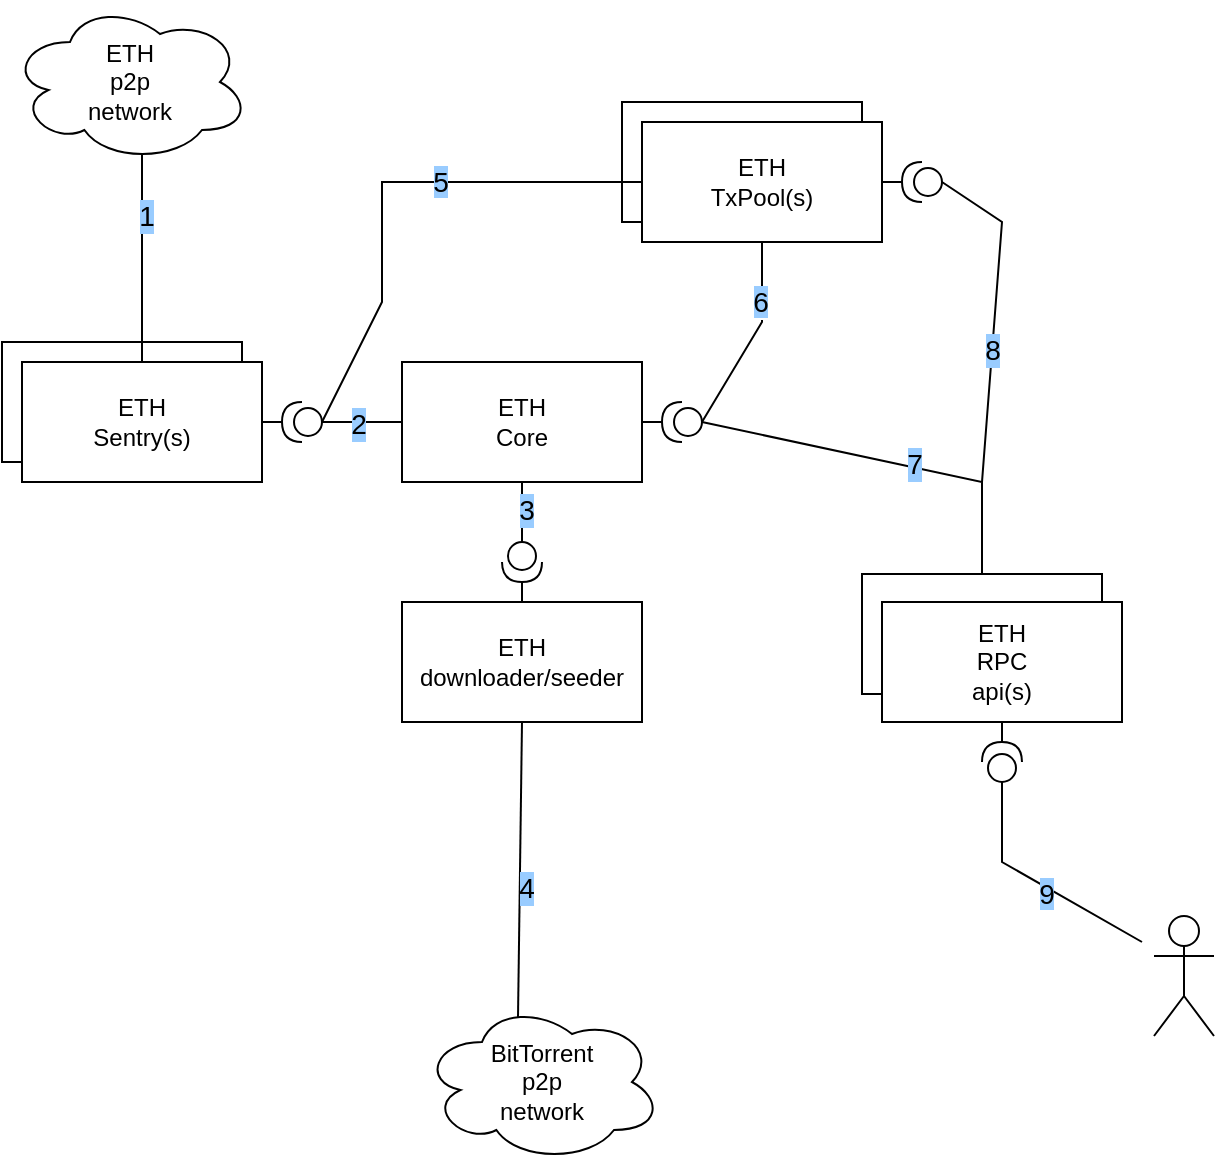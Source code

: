 <mxfile version="16.5.1" type="device" pages="2"><diagram id="WAA3bpLkeSII4RVnQEGS" name="ETH"><mxGraphModel dx="1330" dy="997" grid="1" gridSize="10" guides="1" tooltips="1" connect="1" arrows="1" fold="1" page="1" pageScale="1" pageWidth="1169" pageHeight="827" math="0" shadow="0"><root><mxCell id="0"/><mxCell id="1" parent="0"/><mxCell id="eQs-bnQDZJ_GjXwGUf36-1" value="ETH&lt;br&gt;Core" style="rounded=0;whiteSpace=wrap;html=1;" vertex="1" parent="1"><mxGeometry x="220" y="230" width="120" height="60" as="geometry"/></mxCell><mxCell id="eQs-bnQDZJ_GjXwGUf36-2" value="" style="rounded=0;whiteSpace=wrap;html=1;" vertex="1" parent="1"><mxGeometry x="20" y="220" width="120" height="60" as="geometry"/></mxCell><mxCell id="eQs-bnQDZJ_GjXwGUf36-3" value="ETH&lt;br&gt;Sentry(s)" style="rounded=0;whiteSpace=wrap;html=1;" vertex="1" parent="1"><mxGeometry x="30" y="230" width="120" height="60" as="geometry"/></mxCell><mxCell id="eQs-bnQDZJ_GjXwGUf36-4" value="" style="shape=providedRequiredInterface;html=1;verticalLabelPosition=bottom;sketch=0;direction=west;" vertex="1" parent="1"><mxGeometry x="160" y="250" width="20" height="20" as="geometry"/></mxCell><mxCell id="eQs-bnQDZJ_GjXwGUf36-5" value="" style="endArrow=none;html=1;rounded=0;exitX=1;exitY=0.5;exitDx=0;exitDy=0;" edge="1" parent="1" source="eQs-bnQDZJ_GjXwGUf36-3"><mxGeometry width="50" height="50" relative="1" as="geometry"><mxPoint x="560" y="400" as="sourcePoint"/><mxPoint x="160" y="260" as="targetPoint"/></mxGeometry></mxCell><mxCell id="eQs-bnQDZJ_GjXwGUf36-6" value="" style="endArrow=none;html=1;rounded=0;exitX=0;exitY=0.5;exitDx=0;exitDy=0;exitPerimeter=0;entryX=0;entryY=0.5;entryDx=0;entryDy=0;" edge="1" parent="1" source="eQs-bnQDZJ_GjXwGUf36-4" target="eQs-bnQDZJ_GjXwGUf36-1"><mxGeometry width="50" height="50" relative="1" as="geometry"><mxPoint x="560" y="400" as="sourcePoint"/><mxPoint x="610" y="350" as="targetPoint"/></mxGeometry></mxCell><mxCell id="eQs-bnQDZJ_GjXwGUf36-7" value="2" style="edgeLabel;html=1;align=center;verticalAlign=middle;resizable=0;points=[];fontSize=14;labelBackgroundColor=#99CCFF;" vertex="1" connectable="0" parent="eQs-bnQDZJ_GjXwGUf36-6"><mxGeometry x="-0.1" y="-1" relative="1" as="geometry"><mxPoint as="offset"/></mxGeometry></mxCell><mxCell id="eQs-bnQDZJ_GjXwGUf36-8" value="ETH&lt;br&gt;p2p&lt;br&gt;network" style="ellipse;shape=cloud;whiteSpace=wrap;html=1;" vertex="1" parent="1"><mxGeometry x="24" y="50" width="120" height="80" as="geometry"/></mxCell><mxCell id="eQs-bnQDZJ_GjXwGUf36-9" value="" style="endArrow=none;html=1;rounded=0;exitX=0.5;exitY=0;exitDx=0;exitDy=0;entryX=0.55;entryY=0.95;entryDx=0;entryDy=0;entryPerimeter=0;" edge="1" parent="1" source="eQs-bnQDZJ_GjXwGUf36-3" target="eQs-bnQDZJ_GjXwGUf36-8"><mxGeometry width="50" height="50" relative="1" as="geometry"><mxPoint x="560" y="390" as="sourcePoint"/><mxPoint x="80" y="130" as="targetPoint"/></mxGeometry></mxCell><mxCell id="eQs-bnQDZJ_GjXwGUf36-10" value="&lt;font style=&quot;font-size: 14px&quot;&gt;1&lt;/font&gt;" style="edgeLabel;html=1;align=center;verticalAlign=middle;resizable=0;points=[];labelBackgroundColor=#99CCFF;" vertex="1" connectable="0" parent="eQs-bnQDZJ_GjXwGUf36-9"><mxGeometry x="0.4" y="-2" relative="1" as="geometry"><mxPoint as="offset"/></mxGeometry></mxCell><mxCell id="eQs-bnQDZJ_GjXwGUf36-11" value="" style="rounded=0;whiteSpace=wrap;html=1;" vertex="1" parent="1"><mxGeometry x="330" y="100" width="120" height="60" as="geometry"/></mxCell><mxCell id="eQs-bnQDZJ_GjXwGUf36-12" value="ETH&lt;br&gt;TxPool(s)" style="rounded=0;whiteSpace=wrap;html=1;" vertex="1" parent="1"><mxGeometry x="340" y="110" width="120" height="60" as="geometry"/></mxCell><mxCell id="eQs-bnQDZJ_GjXwGUf36-13" value="" style="endArrow=none;html=1;rounded=0;exitX=0.5;exitY=1;exitDx=0;exitDy=0;entryX=0;entryY=0.5;entryDx=0;entryDy=0;entryPerimeter=0;" edge="1" parent="1" source="eQs-bnQDZJ_GjXwGUf36-12" target="eQs-bnQDZJ_GjXwGUf36-25"><mxGeometry width="50" height="50" relative="1" as="geometry"><mxPoint x="680" y="380" as="sourcePoint"/><mxPoint x="400" y="200" as="targetPoint"/><Array as="points"><mxPoint x="400" y="210"/></Array></mxGeometry></mxCell><mxCell id="eQs-bnQDZJ_GjXwGUf36-14" value="&lt;span style=&quot;background-color: rgb(153 , 204 , 255)&quot;&gt;6&lt;/span&gt;" style="edgeLabel;html=1;align=center;verticalAlign=middle;resizable=0;points=[];fontSize=14;" vertex="1" connectable="0" parent="eQs-bnQDZJ_GjXwGUf36-13"><mxGeometry x="-0.39" y="-1" relative="1" as="geometry"><mxPoint as="offset"/></mxGeometry></mxCell><mxCell id="eQs-bnQDZJ_GjXwGUf36-15" value="ETH&lt;br&gt;downloader/seeder" style="rounded=0;whiteSpace=wrap;html=1;" vertex="1" parent="1"><mxGeometry x="220" y="350" width="120" height="60" as="geometry"/></mxCell><mxCell id="eQs-bnQDZJ_GjXwGUf36-16" value="BitTorrent&lt;br&gt;p2p&lt;br&gt;network" style="ellipse;shape=cloud;whiteSpace=wrap;html=1;" vertex="1" parent="1"><mxGeometry x="230" y="550" width="120" height="80" as="geometry"/></mxCell><mxCell id="eQs-bnQDZJ_GjXwGUf36-17" value="" style="shape=providedRequiredInterface;html=1;verticalLabelPosition=bottom;sketch=0;direction=south;" vertex="1" parent="1"><mxGeometry x="270" y="320" width="20" height="20" as="geometry"/></mxCell><mxCell id="eQs-bnQDZJ_GjXwGUf36-18" value="" style="endArrow=none;html=1;rounded=0;exitX=1;exitY=0.5;exitDx=0;exitDy=0;exitPerimeter=0;entryX=0.5;entryY=0;entryDx=0;entryDy=0;" edge="1" parent="1" source="eQs-bnQDZJ_GjXwGUf36-17" target="eQs-bnQDZJ_GjXwGUf36-15"><mxGeometry width="50" height="50" relative="1" as="geometry"><mxPoint x="560" y="360" as="sourcePoint"/><mxPoint x="610" y="310" as="targetPoint"/></mxGeometry></mxCell><mxCell id="eQs-bnQDZJ_GjXwGUf36-19" value="" style="endArrow=none;html=1;rounded=0;exitX=0;exitY=0.5;exitDx=0;exitDy=0;exitPerimeter=0;entryX=0.5;entryY=1;entryDx=0;entryDy=0;" edge="1" parent="1" source="eQs-bnQDZJ_GjXwGUf36-17" target="eQs-bnQDZJ_GjXwGUf36-1"><mxGeometry width="50" height="50" relative="1" as="geometry"><mxPoint x="560" y="360" as="sourcePoint"/><mxPoint x="610" y="310" as="targetPoint"/></mxGeometry></mxCell><mxCell id="eQs-bnQDZJ_GjXwGUf36-20" value="3" style="edgeLabel;html=1;align=center;verticalAlign=middle;resizable=0;points=[];fontSize=14;labelBackgroundColor=#99CCFF;" vertex="1" connectable="0" parent="eQs-bnQDZJ_GjXwGUf36-19"><mxGeometry x="0.067" y="-2" relative="1" as="geometry"><mxPoint as="offset"/></mxGeometry></mxCell><mxCell id="eQs-bnQDZJ_GjXwGUf36-21" value="" style="endArrow=none;html=1;rounded=0;exitX=0.5;exitY=1;exitDx=0;exitDy=0;entryX=0.4;entryY=0.1;entryDx=0;entryDy=0;entryPerimeter=0;" edge="1" parent="1" source="eQs-bnQDZJ_GjXwGUf36-15" target="eQs-bnQDZJ_GjXwGUf36-16"><mxGeometry width="50" height="50" relative="1" as="geometry"><mxPoint x="560" y="360" as="sourcePoint"/><mxPoint x="280" y="570" as="targetPoint"/></mxGeometry></mxCell><mxCell id="eQs-bnQDZJ_GjXwGUf36-22" value="4" style="edgeLabel;html=1;align=center;verticalAlign=middle;resizable=0;points=[];fontSize=14;labelBackgroundColor=#99CCFF;" vertex="1" connectable="0" parent="eQs-bnQDZJ_GjXwGUf36-21"><mxGeometry x="0.115" y="3" relative="1" as="geometry"><mxPoint as="offset"/></mxGeometry></mxCell><mxCell id="eQs-bnQDZJ_GjXwGUf36-23" value="" style="rounded=0;whiteSpace=wrap;html=1;" vertex="1" parent="1"><mxGeometry x="450" y="336" width="120" height="60" as="geometry"/></mxCell><mxCell id="eQs-bnQDZJ_GjXwGUf36-24" value="ETH&lt;br&gt;RPC&lt;br&gt;api(s)" style="rounded=0;whiteSpace=wrap;html=1;" vertex="1" parent="1"><mxGeometry x="460" y="350" width="120" height="60" as="geometry"/></mxCell><mxCell id="eQs-bnQDZJ_GjXwGUf36-25" value="" style="shape=providedRequiredInterface;html=1;verticalLabelPosition=bottom;sketch=0;direction=west;" vertex="1" parent="1"><mxGeometry x="350" y="250" width="20" height="20" as="geometry"/></mxCell><mxCell id="eQs-bnQDZJ_GjXwGUf36-26" value="" style="endArrow=none;html=1;rounded=0;exitX=1;exitY=0.5;exitDx=0;exitDy=0;" edge="1" parent="1" source="eQs-bnQDZJ_GjXwGUf36-1"><mxGeometry width="50" height="50" relative="1" as="geometry"><mxPoint x="560" y="340" as="sourcePoint"/><mxPoint x="350" y="260" as="targetPoint"/></mxGeometry></mxCell><mxCell id="eQs-bnQDZJ_GjXwGUf36-27" value="" style="endArrow=none;html=1;rounded=0;exitX=0.5;exitY=0;exitDx=0;exitDy=0;entryX=0;entryY=0.5;entryDx=0;entryDy=0;entryPerimeter=0;" edge="1" parent="1" source="eQs-bnQDZJ_GjXwGUf36-23" target="eQs-bnQDZJ_GjXwGUf36-25"><mxGeometry width="50" height="50" relative="1" as="geometry"><mxPoint x="560" y="340" as="sourcePoint"/><mxPoint x="610" y="290" as="targetPoint"/><Array as="points"><mxPoint x="510" y="290"/></Array></mxGeometry></mxCell><mxCell id="eQs-bnQDZJ_GjXwGUf36-28" value="7" style="edgeLabel;html=1;align=center;verticalAlign=middle;resizable=0;points=[];fontSize=14;labelBackgroundColor=#99CCFF;" vertex="1" connectable="0" parent="eQs-bnQDZJ_GjXwGUf36-27"><mxGeometry x="-0.139" y="-2" relative="1" as="geometry"><mxPoint as="offset"/></mxGeometry></mxCell><mxCell id="eQs-bnQDZJ_GjXwGUf36-29" value="" style="shape=providedRequiredInterface;html=1;verticalLabelPosition=bottom;sketch=0;direction=west;" vertex="1" parent="1"><mxGeometry x="470" y="130" width="20" height="20" as="geometry"/></mxCell><mxCell id="eQs-bnQDZJ_GjXwGUf36-30" value="" style="endArrow=none;html=1;rounded=0;exitX=1;exitY=0.5;exitDx=0;exitDy=0;entryX=1;entryY=0.5;entryDx=0;entryDy=0;entryPerimeter=0;" edge="1" parent="1" source="eQs-bnQDZJ_GjXwGUf36-12" target="eQs-bnQDZJ_GjXwGUf36-29"><mxGeometry width="50" height="50" relative="1" as="geometry"><mxPoint x="560" y="340" as="sourcePoint"/><mxPoint x="610" y="290" as="targetPoint"/></mxGeometry></mxCell><mxCell id="eQs-bnQDZJ_GjXwGUf36-31" value="" style="endArrow=none;html=1;rounded=0;fontSize=14;entryX=0;entryY=0.5;entryDx=0;entryDy=0;entryPerimeter=0;" edge="1" parent="1" target="eQs-bnQDZJ_GjXwGUf36-29"><mxGeometry width="50" height="50" relative="1" as="geometry"><mxPoint x="510" y="290" as="sourcePoint"/><mxPoint x="610" y="290" as="targetPoint"/><Array as="points"><mxPoint x="520" y="160"/></Array></mxGeometry></mxCell><mxCell id="eQs-bnQDZJ_GjXwGUf36-32" value="8" style="edgeLabel;html=1;align=center;verticalAlign=middle;resizable=0;points=[];fontSize=14;labelBackgroundColor=#99CCFF;" vertex="1" connectable="0" parent="eQs-bnQDZJ_GjXwGUf36-31"><mxGeometry x="-0.209" relative="1" as="geometry"><mxPoint as="offset"/></mxGeometry></mxCell><mxCell id="eQs-bnQDZJ_GjXwGUf36-33" value="" style="shape=umlActor;verticalLabelPosition=bottom;verticalAlign=top;html=1;outlineConnect=0;labelBackgroundColor=#99CCFF;fontSize=14;" vertex="1" parent="1"><mxGeometry x="596" y="507" width="30" height="60" as="geometry"/></mxCell><mxCell id="eQs-bnQDZJ_GjXwGUf36-34" value="" style="shape=providedRequiredInterface;html=1;verticalLabelPosition=bottom;sketch=0;labelBackgroundColor=#99CCFF;fontSize=14;direction=north;" vertex="1" parent="1"><mxGeometry x="510" y="420" width="20" height="20" as="geometry"/></mxCell><mxCell id="eQs-bnQDZJ_GjXwGUf36-35" value="" style="endArrow=none;html=1;rounded=0;fontSize=14;exitX=0.5;exitY=1;exitDx=0;exitDy=0;entryX=1;entryY=0.5;entryDx=0;entryDy=0;entryPerimeter=0;" edge="1" parent="1" source="eQs-bnQDZJ_GjXwGUf36-24" target="eQs-bnQDZJ_GjXwGUf36-34"><mxGeometry width="50" height="50" relative="1" as="geometry"><mxPoint x="560" y="330" as="sourcePoint"/><mxPoint x="610" y="280" as="targetPoint"/></mxGeometry></mxCell><mxCell id="eQs-bnQDZJ_GjXwGUf36-36" value="" style="endArrow=none;html=1;rounded=0;fontSize=14;exitX=0;exitY=0.5;exitDx=0;exitDy=0;exitPerimeter=0;" edge="1" parent="1" source="eQs-bnQDZJ_GjXwGUf36-34"><mxGeometry width="50" height="50" relative="1" as="geometry"><mxPoint x="560" y="330" as="sourcePoint"/><mxPoint x="590" y="520" as="targetPoint"/><Array as="points"><mxPoint x="520" y="480"/></Array></mxGeometry></mxCell><mxCell id="eQs-bnQDZJ_GjXwGUf36-37" value="&lt;span style=&quot;background-color: rgb(153 , 204 , 255)&quot;&gt;9&lt;/span&gt;" style="edgeLabel;html=1;align=center;verticalAlign=middle;resizable=0;points=[];fontSize=14;" vertex="1" connectable="0" parent="eQs-bnQDZJ_GjXwGUf36-36"><mxGeometry x="0.112" y="-3" relative="1" as="geometry"><mxPoint as="offset"/></mxGeometry></mxCell><mxCell id="eQs-bnQDZJ_GjXwGUf36-39" value="" style="endArrow=none;html=1;rounded=0;fontSize=14;entryX=0;entryY=0.5;entryDx=0;entryDy=0;exitX=0;exitY=0.5;exitDx=0;exitDy=0;exitPerimeter=0;" edge="1" parent="1" source="eQs-bnQDZJ_GjXwGUf36-4" target="eQs-bnQDZJ_GjXwGUf36-12"><mxGeometry width="50" height="50" relative="1" as="geometry"><mxPoint x="250" y="140" as="sourcePoint"/><mxPoint x="610" y="280" as="targetPoint"/><Array as="points"><mxPoint x="210" y="200"/><mxPoint x="210" y="140"/></Array></mxGeometry></mxCell><mxCell id="eQs-bnQDZJ_GjXwGUf36-40" value="&lt;span style=&quot;background-color: rgb(153 , 204 , 255)&quot;&gt;5&lt;/span&gt;" style="edgeLabel;html=1;align=center;verticalAlign=middle;resizable=0;points=[];fontSize=14;" vertex="1" connectable="0" parent="eQs-bnQDZJ_GjXwGUf36-39"><mxGeometry x="0.214" relative="1" as="geometry"><mxPoint as="offset"/></mxGeometry></mxCell></root></mxGraphModel></diagram><diagram id="7yDCQVRrxe-6mzqrr8go" name="Rollup"><mxGraphModel dx="1330" dy="997" grid="1" gridSize="10" guides="1" tooltips="1" connect="1" arrows="1" fold="1" page="1" pageScale="1" pageWidth="1169" pageHeight="827" math="0" shadow="0"><root><mxCell id="R4EWPyZqC8-nvf89Mqxf-0"/><mxCell id="R4EWPyZqC8-nvf89Mqxf-1" parent="R4EWPyZqC8-nvf89Mqxf-0"/><mxCell id="R4EWPyZqC8-nvf89Mqxf-2" value="ETH&lt;br&gt;Core" style="rounded=0;whiteSpace=wrap;html=1;" vertex="1" parent="R4EWPyZqC8-nvf89Mqxf-1"><mxGeometry x="220" y="230" width="120" height="60" as="geometry"/></mxCell><mxCell id="R4EWPyZqC8-nvf89Mqxf-3" value="" style="rounded=0;whiteSpace=wrap;html=1;" vertex="1" parent="R4EWPyZqC8-nvf89Mqxf-1"><mxGeometry x="20" y="220" width="120" height="60" as="geometry"/></mxCell><mxCell id="R4EWPyZqC8-nvf89Mqxf-4" value="ETH&lt;br&gt;Sentry(s)" style="rounded=0;whiteSpace=wrap;html=1;" vertex="1" parent="R4EWPyZqC8-nvf89Mqxf-1"><mxGeometry x="30" y="230" width="120" height="60" as="geometry"/></mxCell><mxCell id="R4EWPyZqC8-nvf89Mqxf-5" value="" style="shape=providedRequiredInterface;html=1;verticalLabelPosition=bottom;sketch=0;direction=west;" vertex="1" parent="R4EWPyZqC8-nvf89Mqxf-1"><mxGeometry x="160" y="250" width="20" height="20" as="geometry"/></mxCell><mxCell id="R4EWPyZqC8-nvf89Mqxf-6" value="" style="endArrow=none;html=1;rounded=0;exitX=1;exitY=0.5;exitDx=0;exitDy=0;" edge="1" parent="R4EWPyZqC8-nvf89Mqxf-1" source="R4EWPyZqC8-nvf89Mqxf-4"><mxGeometry width="50" height="50" relative="1" as="geometry"><mxPoint x="560" y="400" as="sourcePoint"/><mxPoint x="160" y="260" as="targetPoint"/></mxGeometry></mxCell><mxCell id="R4EWPyZqC8-nvf89Mqxf-7" value="" style="endArrow=none;html=1;rounded=0;exitX=0;exitY=0.5;exitDx=0;exitDy=0;exitPerimeter=0;entryX=0;entryY=0.5;entryDx=0;entryDy=0;" edge="1" parent="R4EWPyZqC8-nvf89Mqxf-1" source="R4EWPyZqC8-nvf89Mqxf-5" target="R4EWPyZqC8-nvf89Mqxf-2"><mxGeometry width="50" height="50" relative="1" as="geometry"><mxPoint x="560" y="400" as="sourcePoint"/><mxPoint x="610" y="350" as="targetPoint"/></mxGeometry></mxCell><mxCell id="R4EWPyZqC8-nvf89Mqxf-8" value="2" style="edgeLabel;html=1;align=center;verticalAlign=middle;resizable=0;points=[];fontSize=14;labelBackgroundColor=#99CCFF;" vertex="1" connectable="0" parent="R4EWPyZqC8-nvf89Mqxf-7"><mxGeometry x="-0.1" y="-1" relative="1" as="geometry"><mxPoint as="offset"/></mxGeometry></mxCell><mxCell id="R4EWPyZqC8-nvf89Mqxf-9" value="ETH&lt;br&gt;p2p&lt;br&gt;network" style="ellipse;shape=cloud;whiteSpace=wrap;html=1;" vertex="1" parent="R4EWPyZqC8-nvf89Mqxf-1"><mxGeometry x="24" y="50" width="120" height="80" as="geometry"/></mxCell><mxCell id="R4EWPyZqC8-nvf89Mqxf-10" value="" style="endArrow=none;html=1;rounded=0;exitX=0.5;exitY=0;exitDx=0;exitDy=0;entryX=0.55;entryY=0.95;entryDx=0;entryDy=0;entryPerimeter=0;" edge="1" parent="R4EWPyZqC8-nvf89Mqxf-1" source="R4EWPyZqC8-nvf89Mqxf-4" target="R4EWPyZqC8-nvf89Mqxf-9"><mxGeometry width="50" height="50" relative="1" as="geometry"><mxPoint x="560" y="390" as="sourcePoint"/><mxPoint x="80" y="130" as="targetPoint"/></mxGeometry></mxCell><mxCell id="R4EWPyZqC8-nvf89Mqxf-11" value="&lt;font style=&quot;font-size: 14px&quot;&gt;1&lt;/font&gt;" style="edgeLabel;html=1;align=center;verticalAlign=middle;resizable=0;points=[];labelBackgroundColor=#99CCFF;" vertex="1" connectable="0" parent="R4EWPyZqC8-nvf89Mqxf-10"><mxGeometry x="0.4" y="-2" relative="1" as="geometry"><mxPoint as="offset"/></mxGeometry></mxCell><mxCell id="R4EWPyZqC8-nvf89Mqxf-12" value="" style="rounded=0;whiteSpace=wrap;html=1;" vertex="1" parent="R4EWPyZqC8-nvf89Mqxf-1"><mxGeometry x="330" y="100" width="120" height="60" as="geometry"/></mxCell><mxCell id="R4EWPyZqC8-nvf89Mqxf-13" value="ETH&lt;br&gt;TxPool(s)" style="rounded=0;whiteSpace=wrap;html=1;" vertex="1" parent="R4EWPyZqC8-nvf89Mqxf-1"><mxGeometry x="340" y="110" width="120" height="60" as="geometry"/></mxCell><mxCell id="R4EWPyZqC8-nvf89Mqxf-14" value="" style="endArrow=none;html=1;rounded=0;exitX=0.5;exitY=1;exitDx=0;exitDy=0;entryX=0;entryY=0.5;entryDx=0;entryDy=0;entryPerimeter=0;" edge="1" parent="R4EWPyZqC8-nvf89Mqxf-1" source="R4EWPyZqC8-nvf89Mqxf-13" target="R4EWPyZqC8-nvf89Mqxf-26"><mxGeometry width="50" height="50" relative="1" as="geometry"><mxPoint x="680" y="380" as="sourcePoint"/><mxPoint x="400" y="200" as="targetPoint"/><Array as="points"><mxPoint x="400" y="210"/></Array></mxGeometry></mxCell><mxCell id="R4EWPyZqC8-nvf89Mqxf-15" value="&lt;span style=&quot;background-color: rgb(153 , 204 , 255)&quot;&gt;6&lt;/span&gt;" style="edgeLabel;html=1;align=center;verticalAlign=middle;resizable=0;points=[];fontSize=14;" vertex="1" connectable="0" parent="R4EWPyZqC8-nvf89Mqxf-14"><mxGeometry x="-0.39" y="-1" relative="1" as="geometry"><mxPoint as="offset"/></mxGeometry></mxCell><mxCell id="R4EWPyZqC8-nvf89Mqxf-16" value="ETH&lt;br&gt;downloader/seeder" style="rounded=0;whiteSpace=wrap;html=1;" vertex="1" parent="R4EWPyZqC8-nvf89Mqxf-1"><mxGeometry x="220" y="350" width="120" height="60" as="geometry"/></mxCell><mxCell id="R4EWPyZqC8-nvf89Mqxf-17" value="BitTorrent&lt;br&gt;p2p&lt;br&gt;network" style="ellipse;shape=cloud;whiteSpace=wrap;html=1;" vertex="1" parent="R4EWPyZqC8-nvf89Mqxf-1"><mxGeometry x="540" y="650" width="120" height="80" as="geometry"/></mxCell><mxCell id="R4EWPyZqC8-nvf89Mqxf-18" value="" style="shape=providedRequiredInterface;html=1;verticalLabelPosition=bottom;sketch=0;direction=south;" vertex="1" parent="R4EWPyZqC8-nvf89Mqxf-1"><mxGeometry x="270" y="320" width="20" height="20" as="geometry"/></mxCell><mxCell id="R4EWPyZqC8-nvf89Mqxf-19" value="" style="endArrow=none;html=1;rounded=0;exitX=1;exitY=0.5;exitDx=0;exitDy=0;exitPerimeter=0;entryX=0.5;entryY=0;entryDx=0;entryDy=0;" edge="1" parent="R4EWPyZqC8-nvf89Mqxf-1" source="R4EWPyZqC8-nvf89Mqxf-18" target="R4EWPyZqC8-nvf89Mqxf-16"><mxGeometry width="50" height="50" relative="1" as="geometry"><mxPoint x="560" y="360" as="sourcePoint"/><mxPoint x="610" y="310" as="targetPoint"/></mxGeometry></mxCell><mxCell id="R4EWPyZqC8-nvf89Mqxf-20" value="" style="endArrow=none;html=1;rounded=0;exitX=0;exitY=0.5;exitDx=0;exitDy=0;exitPerimeter=0;entryX=0.5;entryY=1;entryDx=0;entryDy=0;" edge="1" parent="R4EWPyZqC8-nvf89Mqxf-1" source="R4EWPyZqC8-nvf89Mqxf-18" target="R4EWPyZqC8-nvf89Mqxf-2"><mxGeometry width="50" height="50" relative="1" as="geometry"><mxPoint x="560" y="360" as="sourcePoint"/><mxPoint x="610" y="310" as="targetPoint"/></mxGeometry></mxCell><mxCell id="R4EWPyZqC8-nvf89Mqxf-21" value="3" style="edgeLabel;html=1;align=center;verticalAlign=middle;resizable=0;points=[];fontSize=14;labelBackgroundColor=#99CCFF;" vertex="1" connectable="0" parent="R4EWPyZqC8-nvf89Mqxf-20"><mxGeometry x="0.067" y="-2" relative="1" as="geometry"><mxPoint as="offset"/></mxGeometry></mxCell><mxCell id="R4EWPyZqC8-nvf89Mqxf-22" value="" style="endArrow=none;html=1;rounded=0;exitX=0.5;exitY=1;exitDx=0;exitDy=0;entryX=0.07;entryY=0.4;entryDx=0;entryDy=0;entryPerimeter=0;" edge="1" parent="R4EWPyZqC8-nvf89Mqxf-1" source="R4EWPyZqC8-nvf89Mqxf-16" target="R4EWPyZqC8-nvf89Mqxf-17"><mxGeometry width="50" height="50" relative="1" as="geometry"><mxPoint x="560" y="360" as="sourcePoint"/><mxPoint x="610" y="310" as="targetPoint"/></mxGeometry></mxCell><mxCell id="R4EWPyZqC8-nvf89Mqxf-23" value="4" style="edgeLabel;html=1;align=center;verticalAlign=middle;resizable=0;points=[];fontSize=14;labelBackgroundColor=#99CCFF;" vertex="1" connectable="0" parent="R4EWPyZqC8-nvf89Mqxf-22"><mxGeometry x="0.115" y="3" relative="1" as="geometry"><mxPoint as="offset"/></mxGeometry></mxCell><mxCell id="R4EWPyZqC8-nvf89Mqxf-24" value="" style="rounded=0;whiteSpace=wrap;html=1;" vertex="1" parent="R4EWPyZqC8-nvf89Mqxf-1"><mxGeometry x="450" y="336" width="120" height="60" as="geometry"/></mxCell><mxCell id="R4EWPyZqC8-nvf89Mqxf-25" value="ETH&lt;br&gt;RPC&lt;br&gt;api(s)" style="rounded=0;whiteSpace=wrap;html=1;" vertex="1" parent="R4EWPyZqC8-nvf89Mqxf-1"><mxGeometry x="460" y="350" width="120" height="60" as="geometry"/></mxCell><mxCell id="R4EWPyZqC8-nvf89Mqxf-26" value="" style="shape=providedRequiredInterface;html=1;verticalLabelPosition=bottom;sketch=0;direction=west;" vertex="1" parent="R4EWPyZqC8-nvf89Mqxf-1"><mxGeometry x="350" y="250" width="20" height="20" as="geometry"/></mxCell><mxCell id="R4EWPyZqC8-nvf89Mqxf-27" value="" style="endArrow=none;html=1;rounded=0;exitX=1;exitY=0.5;exitDx=0;exitDy=0;" edge="1" parent="R4EWPyZqC8-nvf89Mqxf-1" source="R4EWPyZqC8-nvf89Mqxf-2"><mxGeometry width="50" height="50" relative="1" as="geometry"><mxPoint x="560" y="340" as="sourcePoint"/><mxPoint x="350" y="260" as="targetPoint"/></mxGeometry></mxCell><mxCell id="R4EWPyZqC8-nvf89Mqxf-28" value="" style="endArrow=none;html=1;rounded=0;exitX=0.5;exitY=0;exitDx=0;exitDy=0;entryX=0;entryY=0.5;entryDx=0;entryDy=0;entryPerimeter=0;" edge="1" parent="R4EWPyZqC8-nvf89Mqxf-1" source="R4EWPyZqC8-nvf89Mqxf-24" target="R4EWPyZqC8-nvf89Mqxf-26"><mxGeometry width="50" height="50" relative="1" as="geometry"><mxPoint x="560" y="340" as="sourcePoint"/><mxPoint x="610" y="290" as="targetPoint"/><Array as="points"><mxPoint x="510" y="290"/></Array></mxGeometry></mxCell><mxCell id="R4EWPyZqC8-nvf89Mqxf-29" value="7" style="edgeLabel;html=1;align=center;verticalAlign=middle;resizable=0;points=[];fontSize=14;labelBackgroundColor=#99CCFF;" vertex="1" connectable="0" parent="R4EWPyZqC8-nvf89Mqxf-28"><mxGeometry x="-0.139" y="-2" relative="1" as="geometry"><mxPoint as="offset"/></mxGeometry></mxCell><mxCell id="R4EWPyZqC8-nvf89Mqxf-30" value="" style="shape=providedRequiredInterface;html=1;verticalLabelPosition=bottom;sketch=0;direction=west;" vertex="1" parent="R4EWPyZqC8-nvf89Mqxf-1"><mxGeometry x="470" y="130" width="20" height="20" as="geometry"/></mxCell><mxCell id="R4EWPyZqC8-nvf89Mqxf-31" value="" style="endArrow=none;html=1;rounded=0;exitX=1;exitY=0.5;exitDx=0;exitDy=0;entryX=1;entryY=0.5;entryDx=0;entryDy=0;entryPerimeter=0;" edge="1" parent="R4EWPyZqC8-nvf89Mqxf-1" source="R4EWPyZqC8-nvf89Mqxf-13" target="R4EWPyZqC8-nvf89Mqxf-30"><mxGeometry width="50" height="50" relative="1" as="geometry"><mxPoint x="560" y="340" as="sourcePoint"/><mxPoint x="610" y="290" as="targetPoint"/></mxGeometry></mxCell><mxCell id="R4EWPyZqC8-nvf89Mqxf-32" value="" style="endArrow=none;html=1;rounded=0;fontSize=14;entryX=0;entryY=0.5;entryDx=0;entryDy=0;entryPerimeter=0;" edge="1" parent="R4EWPyZqC8-nvf89Mqxf-1" target="R4EWPyZqC8-nvf89Mqxf-30"><mxGeometry width="50" height="50" relative="1" as="geometry"><mxPoint x="510" y="290" as="sourcePoint"/><mxPoint x="610" y="290" as="targetPoint"/><Array as="points"><mxPoint x="520" y="160"/></Array></mxGeometry></mxCell><mxCell id="R4EWPyZqC8-nvf89Mqxf-33" value="8" style="edgeLabel;html=1;align=center;verticalAlign=middle;resizable=0;points=[];fontSize=14;labelBackgroundColor=#99CCFF;" vertex="1" connectable="0" parent="R4EWPyZqC8-nvf89Mqxf-32"><mxGeometry x="-0.209" relative="1" as="geometry"><mxPoint as="offset"/></mxGeometry></mxCell><mxCell id="R4EWPyZqC8-nvf89Mqxf-34" value="&lt;span style=&quot;font-size: 12px&quot;&gt;Rollup&lt;br&gt;Core&lt;br&gt;(non-block producing)&lt;br&gt;&lt;/span&gt;" style="rounded=0;whiteSpace=wrap;html=1;labelBackgroundColor=none;fontSize=14;" vertex="1" parent="R4EWPyZqC8-nvf89Mqxf-1"><mxGeometry x="670" y="180" width="120" height="60" as="geometry"/></mxCell><mxCell id="R4EWPyZqC8-nvf89Mqxf-35" value="Rollup&lt;br&gt;downloader/seeder" style="rounded=0;whiteSpace=wrap;html=1;" vertex="1" parent="R4EWPyZqC8-nvf89Mqxf-1"><mxGeometry x="840" y="500" width="120" height="60" as="geometry"/></mxCell><mxCell id="R4EWPyZqC8-nvf89Mqxf-36" value="" style="endArrow=none;html=1;rounded=0;fontSize=14;entryX=0.5;entryY=1;entryDx=0;entryDy=0;exitX=0.88;exitY=0.25;exitDx=0;exitDy=0;exitPerimeter=0;" edge="1" parent="R4EWPyZqC8-nvf89Mqxf-1" source="R4EWPyZqC8-nvf89Mqxf-17" target="R4EWPyZqC8-nvf89Mqxf-35"><mxGeometry width="50" height="50" relative="1" as="geometry"><mxPoint x="560" y="330" as="sourcePoint"/><mxPoint x="610" y="280" as="targetPoint"/></mxGeometry></mxCell><mxCell id="R4EWPyZqC8-nvf89Mqxf-37" value="18" style="edgeLabel;html=1;align=center;verticalAlign=middle;resizable=0;points=[];fontSize=14;labelBackgroundColor=#99CCFF;" vertex="1" connectable="0" parent="R4EWPyZqC8-nvf89Mqxf-36"><mxGeometry x="0.099" y="2" relative="1" as="geometry"><mxPoint as="offset"/></mxGeometry></mxCell><mxCell id="R4EWPyZqC8-nvf89Mqxf-38" value="" style="rounded=0;whiteSpace=wrap;html=1;" vertex="1" parent="R4EWPyZqC8-nvf89Mqxf-1"><mxGeometry x="979" y="172" width="120" height="60" as="geometry"/></mxCell><mxCell id="R4EWPyZqC8-nvf89Mqxf-39" value="Rollup&lt;br&gt;Sentry(s)" style="rounded=0;whiteSpace=wrap;html=1;" vertex="1" parent="R4EWPyZqC8-nvf89Mqxf-1"><mxGeometry x="989" y="182" width="120" height="60" as="geometry"/></mxCell><mxCell id="R4EWPyZqC8-nvf89Mqxf-40" value="Rollup&lt;br&gt;p2p&lt;br&gt;network" style="ellipse;shape=cloud;whiteSpace=wrap;html=1;" vertex="1" parent="R4EWPyZqC8-nvf89Mqxf-1"><mxGeometry x="983" y="20" width="120" height="80" as="geometry"/></mxCell><mxCell id="R4EWPyZqC8-nvf89Mqxf-41" value="" style="endArrow=none;html=1;rounded=0;fontSize=14;entryX=0.55;entryY=0.95;entryDx=0;entryDy=0;entryPerimeter=0;exitX=0.5;exitY=0;exitDx=0;exitDy=0;" edge="1" parent="R4EWPyZqC8-nvf89Mqxf-1" source="R4EWPyZqC8-nvf89Mqxf-39" target="R4EWPyZqC8-nvf89Mqxf-40"><mxGeometry width="50" height="50" relative="1" as="geometry"><mxPoint x="560" y="330" as="sourcePoint"/><mxPoint x="610" y="280" as="targetPoint"/></mxGeometry></mxCell><mxCell id="R4EWPyZqC8-nvf89Mqxf-42" value="&lt;span style=&quot;background-color: rgb(153 , 204 , 255)&quot;&gt;14&lt;/span&gt;" style="edgeLabel;html=1;align=center;verticalAlign=middle;resizable=0;points=[];fontSize=14;" vertex="1" connectable="0" parent="R4EWPyZqC8-nvf89Mqxf-41"><mxGeometry x="0.431" y="1" relative="1" as="geometry"><mxPoint as="offset"/></mxGeometry></mxCell><mxCell id="R4EWPyZqC8-nvf89Mqxf-43" value="" style="rounded=0;whiteSpace=wrap;html=1;" vertex="1" parent="R4EWPyZqC8-nvf89Mqxf-1"><mxGeometry x="660" y="336" width="120" height="60" as="geometry"/></mxCell><mxCell id="R4EWPyZqC8-nvf89Mqxf-44" value="Rollup&lt;br&gt;RPC&lt;br&gt;api(s)" style="rounded=0;whiteSpace=wrap;html=1;" vertex="1" parent="R4EWPyZqC8-nvf89Mqxf-1"><mxGeometry x="670" y="350" width="120" height="60" as="geometry"/></mxCell><mxCell id="R4EWPyZqC8-nvf89Mqxf-45" value="" style="shape=umlActor;verticalLabelPosition=bottom;verticalAlign=top;html=1;outlineConnect=0;labelBackgroundColor=#99CCFF;fontSize=14;" vertex="1" parent="R4EWPyZqC8-nvf89Mqxf-1"><mxGeometry x="596" y="507" width="30" height="60" as="geometry"/></mxCell><mxCell id="R4EWPyZqC8-nvf89Mqxf-46" value="" style="shape=providedRequiredInterface;html=1;verticalLabelPosition=bottom;sketch=0;labelBackgroundColor=#99CCFF;fontSize=14;direction=north;" vertex="1" parent="R4EWPyZqC8-nvf89Mqxf-1"><mxGeometry x="510" y="420" width="20" height="20" as="geometry"/></mxCell><mxCell id="R4EWPyZqC8-nvf89Mqxf-47" value="" style="shape=providedRequiredInterface;html=1;verticalLabelPosition=bottom;sketch=0;labelBackgroundColor=#99CCFF;fontSize=14;direction=north;" vertex="1" parent="R4EWPyZqC8-nvf89Mqxf-1"><mxGeometry x="720" y="420" width="20" height="20" as="geometry"/></mxCell><mxCell id="R4EWPyZqC8-nvf89Mqxf-48" value="" style="endArrow=none;html=1;rounded=0;fontSize=14;exitX=0.5;exitY=1;exitDx=0;exitDy=0;entryX=1;entryY=0.5;entryDx=0;entryDy=0;entryPerimeter=0;" edge="1" parent="R4EWPyZqC8-nvf89Mqxf-1" source="R4EWPyZqC8-nvf89Mqxf-25" target="R4EWPyZqC8-nvf89Mqxf-46"><mxGeometry width="50" height="50" relative="1" as="geometry"><mxPoint x="560" y="330" as="sourcePoint"/><mxPoint x="610" y="280" as="targetPoint"/></mxGeometry></mxCell><mxCell id="R4EWPyZqC8-nvf89Mqxf-49" value="" style="endArrow=none;html=1;rounded=0;fontSize=14;entryX=0.5;entryY=1;entryDx=0;entryDy=0;exitX=1;exitY=0.5;exitDx=0;exitDy=0;exitPerimeter=0;" edge="1" parent="R4EWPyZqC8-nvf89Mqxf-1" source="R4EWPyZqC8-nvf89Mqxf-47" target="R4EWPyZqC8-nvf89Mqxf-44"><mxGeometry width="50" height="50" relative="1" as="geometry"><mxPoint x="560" y="330" as="sourcePoint"/><mxPoint x="610" y="280" as="targetPoint"/></mxGeometry></mxCell><mxCell id="R4EWPyZqC8-nvf89Mqxf-50" value="" style="endArrow=none;html=1;rounded=0;fontSize=14;exitX=0;exitY=0.5;exitDx=0;exitDy=0;exitPerimeter=0;" edge="1" parent="R4EWPyZqC8-nvf89Mqxf-1" source="R4EWPyZqC8-nvf89Mqxf-46"><mxGeometry width="50" height="50" relative="1" as="geometry"><mxPoint x="560" y="330" as="sourcePoint"/><mxPoint x="590" y="520" as="targetPoint"/><Array as="points"><mxPoint x="520" y="480"/></Array></mxGeometry></mxCell><mxCell id="R4EWPyZqC8-nvf89Mqxf-51" value="&lt;span style=&quot;background-color: rgb(153 , 204 , 255)&quot;&gt;9&lt;/span&gt;" style="edgeLabel;html=1;align=center;verticalAlign=middle;resizable=0;points=[];fontSize=14;" vertex="1" connectable="0" parent="R4EWPyZqC8-nvf89Mqxf-50"><mxGeometry x="0.112" y="-3" relative="1" as="geometry"><mxPoint as="offset"/></mxGeometry></mxCell><mxCell id="R4EWPyZqC8-nvf89Mqxf-52" value="" style="endArrow=none;html=1;rounded=0;fontSize=14;entryX=0;entryY=0.5;entryDx=0;entryDy=0;entryPerimeter=0;" edge="1" parent="R4EWPyZqC8-nvf89Mqxf-1" target="R4EWPyZqC8-nvf89Mqxf-47"><mxGeometry width="50" height="50" relative="1" as="geometry"><mxPoint x="640" y="520" as="sourcePoint"/><mxPoint x="610" y="280" as="targetPoint"/><Array as="points"><mxPoint x="730" y="480"/></Array></mxGeometry></mxCell><mxCell id="R4EWPyZqC8-nvf89Mqxf-53" value="&lt;span style=&quot;background-color: rgb(153 , 204 , 255)&quot;&gt;12&lt;/span&gt;" style="edgeLabel;html=1;align=center;verticalAlign=middle;resizable=0;points=[];fontSize=14;" vertex="1" connectable="0" parent="R4EWPyZqC8-nvf89Mqxf-52"><mxGeometry x="-0.18" y="2" relative="1" as="geometry"><mxPoint as="offset"/></mxGeometry></mxCell><mxCell id="R4EWPyZqC8-nvf89Mqxf-54" value="" style="endArrow=none;html=1;rounded=0;fontSize=14;entryX=0;entryY=0.5;entryDx=0;entryDy=0;exitX=0;exitY=0.5;exitDx=0;exitDy=0;exitPerimeter=0;" edge="1" parent="R4EWPyZqC8-nvf89Mqxf-1" source="R4EWPyZqC8-nvf89Mqxf-26" target="R4EWPyZqC8-nvf89Mqxf-34"><mxGeometry width="50" height="50" relative="1" as="geometry"><mxPoint x="560" y="330" as="sourcePoint"/><mxPoint x="610" y="280" as="targetPoint"/></mxGeometry></mxCell><mxCell id="R4EWPyZqC8-nvf89Mqxf-55" value="&lt;span style=&quot;background-color: rgb(153 , 204 , 255)&quot;&gt;10&lt;/span&gt;" style="edgeLabel;html=1;align=center;verticalAlign=middle;resizable=0;points=[];fontSize=14;" vertex="1" connectable="0" parent="R4EWPyZqC8-nvf89Mqxf-54"><mxGeometry x="0.345" relative="1" as="geometry"><mxPoint as="offset"/></mxGeometry></mxCell><mxCell id="R4EWPyZqC8-nvf89Mqxf-56" value="" style="endArrow=none;html=1;rounded=0;fontSize=14;entryX=0;entryY=0.5;entryDx=0;entryDy=0;exitX=0;exitY=0.5;exitDx=0;exitDy=0;exitPerimeter=0;" edge="1" parent="R4EWPyZqC8-nvf89Mqxf-1" source="R4EWPyZqC8-nvf89Mqxf-5" target="R4EWPyZqC8-nvf89Mqxf-13"><mxGeometry width="50" height="50" relative="1" as="geometry"><mxPoint x="250" y="140" as="sourcePoint"/><mxPoint x="610" y="280" as="targetPoint"/><Array as="points"><mxPoint x="210" y="200"/><mxPoint x="210" y="140"/></Array></mxGeometry></mxCell><mxCell id="R4EWPyZqC8-nvf89Mqxf-57" value="&lt;span style=&quot;background-color: rgb(153 , 204 , 255)&quot;&gt;5&lt;/span&gt;" style="edgeLabel;html=1;align=center;verticalAlign=middle;resizable=0;points=[];fontSize=14;" vertex="1" connectable="0" parent="R4EWPyZqC8-nvf89Mqxf-56"><mxGeometry x="0.214" relative="1" as="geometry"><mxPoint as="offset"/></mxGeometry></mxCell><mxCell id="R4EWPyZqC8-nvf89Mqxf-58" value="" style="rounded=0;whiteSpace=wrap;html=1;" vertex="1" parent="R4EWPyZqC8-nvf89Mqxf-1"><mxGeometry x="984" y="355" width="120" height="60" as="geometry"/></mxCell><mxCell id="R4EWPyZqC8-nvf89Mqxf-59" value="Rollup&lt;br&gt;TxPool(s)" style="rounded=0;whiteSpace=wrap;html=1;" vertex="1" parent="R4EWPyZqC8-nvf89Mqxf-1"><mxGeometry x="994" y="365" width="120" height="60" as="geometry"/></mxCell><mxCell id="R4EWPyZqC8-nvf89Mqxf-60" value="" style="shape=providedRequiredInterface;html=1;verticalLabelPosition=bottom;sketch=0;labelBackgroundColor=#99CCFF;fontSize=12;direction=north;" vertex="1" parent="R4EWPyZqC8-nvf89Mqxf-1"><mxGeometry x="720" y="250" width="20" height="20" as="geometry"/></mxCell><mxCell id="R4EWPyZqC8-nvf89Mqxf-61" value="" style="endArrow=none;html=1;rounded=0;fontSize=12;entryX=0.5;entryY=1;entryDx=0;entryDy=0;exitX=1;exitY=0.5;exitDx=0;exitDy=0;exitPerimeter=0;" edge="1" parent="R4EWPyZqC8-nvf89Mqxf-1" source="R4EWPyZqC8-nvf89Mqxf-60" target="R4EWPyZqC8-nvf89Mqxf-34"><mxGeometry width="50" height="50" relative="1" as="geometry"><mxPoint x="562" y="330" as="sourcePoint"/><mxPoint x="612" y="280" as="targetPoint"/></mxGeometry></mxCell><mxCell id="R4EWPyZqC8-nvf89Mqxf-62" value="" style="endArrow=none;html=1;rounded=0;fontSize=12;entryX=0;entryY=0.5;entryDx=0;entryDy=0;entryPerimeter=0;exitX=0.5;exitY=0;exitDx=0;exitDy=0;" edge="1" parent="R4EWPyZqC8-nvf89Mqxf-1" source="R4EWPyZqC8-nvf89Mqxf-44" target="R4EWPyZqC8-nvf89Mqxf-60"><mxGeometry width="50" height="50" relative="1" as="geometry"><mxPoint x="560" y="330" as="sourcePoint"/><mxPoint x="610" y="280" as="targetPoint"/></mxGeometry></mxCell><mxCell id="R4EWPyZqC8-nvf89Mqxf-63" value="&lt;font style=&quot;font-size: 14px ; background-color: rgb(153 , 204 , 255)&quot;&gt;11&lt;/font&gt;" style="edgeLabel;html=1;align=center;verticalAlign=middle;resizable=0;points=[];fontSize=12;" vertex="1" connectable="0" parent="R4EWPyZqC8-nvf89Mqxf-62"><mxGeometry x="0.16" y="-1" relative="1" as="geometry"><mxPoint as="offset"/></mxGeometry></mxCell><mxCell id="R4EWPyZqC8-nvf89Mqxf-64" value="" style="shape=providedRequiredInterface;html=1;verticalLabelPosition=bottom;sketch=0;labelBackgroundColor=#99CCFF;fontSize=14;" vertex="1" parent="R4EWPyZqC8-nvf89Mqxf-1"><mxGeometry x="950" y="202" width="20" height="20" as="geometry"/></mxCell><mxCell id="R4EWPyZqC8-nvf89Mqxf-65" value="" style="endArrow=none;html=1;rounded=0;fontSize=14;entryX=1;entryY=0.5;entryDx=0;entryDy=0;exitX=0;exitY=0.5;exitDx=0;exitDy=0;exitPerimeter=0;" edge="1" parent="R4EWPyZqC8-nvf89Mqxf-1" source="R4EWPyZqC8-nvf89Mqxf-64" target="R4EWPyZqC8-nvf89Mqxf-34"><mxGeometry width="50" height="50" relative="1" as="geometry"><mxPoint x="560" y="330" as="sourcePoint"/><mxPoint x="610" y="280" as="targetPoint"/></mxGeometry></mxCell><mxCell id="R4EWPyZqC8-nvf89Mqxf-66" value="&lt;span style=&quot;background-color: rgb(153 , 204 , 255)&quot;&gt;13&lt;/span&gt;" style="edgeLabel;html=1;align=center;verticalAlign=middle;resizable=0;points=[];fontSize=14;" vertex="1" connectable="0" parent="R4EWPyZqC8-nvf89Mqxf-65"><mxGeometry x="0.15" relative="1" as="geometry"><mxPoint as="offset"/></mxGeometry></mxCell><mxCell id="R4EWPyZqC8-nvf89Mqxf-67" value="" style="endArrow=none;html=1;rounded=0;fontSize=14;entryX=0;entryY=0.5;entryDx=0;entryDy=0;exitX=1;exitY=0.5;exitDx=0;exitDy=0;exitPerimeter=0;" edge="1" parent="R4EWPyZqC8-nvf89Mqxf-1" source="R4EWPyZqC8-nvf89Mqxf-64" target="R4EWPyZqC8-nvf89Mqxf-39"><mxGeometry width="50" height="50" relative="1" as="geometry"><mxPoint x="560" y="302" as="sourcePoint"/><mxPoint x="610" y="252" as="targetPoint"/></mxGeometry></mxCell><mxCell id="R4EWPyZqC8-nvf89Mqxf-68" value="" style="endArrow=none;html=1;rounded=0;fontSize=14;entryX=0.5;entryY=0;entryDx=0;entryDy=0;exitX=0;exitY=0.5;exitDx=0;exitDy=0;exitPerimeter=0;" edge="1" parent="R4EWPyZqC8-nvf89Mqxf-1" source="R4EWPyZqC8-nvf89Mqxf-64" target="R4EWPyZqC8-nvf89Mqxf-58"><mxGeometry width="50" height="50" relative="1" as="geometry"><mxPoint x="560" y="330" as="sourcePoint"/><mxPoint x="610" y="280" as="targetPoint"/><Array as="points"><mxPoint x="930" y="240"/><mxPoint x="1044" y="310"/></Array></mxGeometry></mxCell><mxCell id="R4EWPyZqC8-nvf89Mqxf-69" value="&lt;span style=&quot;background-color: rgb(153 , 204 , 255)&quot;&gt;17&lt;/span&gt;" style="edgeLabel;html=1;align=center;verticalAlign=middle;resizable=0;points=[];fontSize=14;" vertex="1" connectable="0" parent="R4EWPyZqC8-nvf89Mqxf-68"><mxGeometry x="0.311" y="1" relative="1" as="geometry"><mxPoint as="offset"/></mxGeometry></mxCell><mxCell id="R4EWPyZqC8-nvf89Mqxf-70" value="" style="shape=providedRequiredInterface;html=1;verticalLabelPosition=bottom;sketch=0;labelBackgroundColor=#99CCFF;fontSize=14;direction=south;" vertex="1" parent="R4EWPyZqC8-nvf89Mqxf-1"><mxGeometry x="890" y="470" width="20" height="20" as="geometry"/></mxCell><mxCell id="R4EWPyZqC8-nvf89Mqxf-71" value="" style="endArrow=none;html=1;rounded=0;fontSize=14;entryX=1;entryY=0.5;entryDx=0;entryDy=0;entryPerimeter=0;exitX=0.5;exitY=0;exitDx=0;exitDy=0;" edge="1" parent="R4EWPyZqC8-nvf89Mqxf-1" source="R4EWPyZqC8-nvf89Mqxf-35" target="R4EWPyZqC8-nvf89Mqxf-70"><mxGeometry width="50" height="50" relative="1" as="geometry"><mxPoint x="560" y="330" as="sourcePoint"/><mxPoint x="610" y="280" as="targetPoint"/></mxGeometry></mxCell><mxCell id="R4EWPyZqC8-nvf89Mqxf-72" value="" style="endArrow=none;html=1;rounded=0;fontSize=14;exitX=0;exitY=0.5;exitDx=0;exitDy=0;exitPerimeter=0;entryX=1;entryY=0.75;entryDx=0;entryDy=0;" edge="1" parent="R4EWPyZqC8-nvf89Mqxf-1" source="R4EWPyZqC8-nvf89Mqxf-70" target="R4EWPyZqC8-nvf89Mqxf-34"><mxGeometry width="50" height="50" relative="1" as="geometry"><mxPoint x="560" y="330" as="sourcePoint"/><mxPoint x="900" y="250" as="targetPoint"/><Array as="points"><mxPoint x="900" y="410"/><mxPoint x="900" y="240"/></Array></mxGeometry></mxCell><mxCell id="R4EWPyZqC8-nvf89Mqxf-73" value="&lt;span style=&quot;background-color: rgb(153 , 204 , 255)&quot;&gt;15&lt;/span&gt;" style="edgeLabel;html=1;align=center;verticalAlign=middle;resizable=0;points=[];fontSize=14;" vertex="1" connectable="0" parent="R4EWPyZqC8-nvf89Mqxf-72"><mxGeometry x="-0.05" y="1" relative="1" as="geometry"><mxPoint as="offset"/></mxGeometry></mxCell><mxCell id="R4EWPyZqC8-nvf89Mqxf-74" value="" style="shape=providedRequiredInterface;html=1;verticalLabelPosition=bottom;sketch=0;labelBackgroundColor=#99CCFF;fontSize=14;" vertex="1" parent="R4EWPyZqC8-nvf89Mqxf-1"><mxGeometry x="950" y="370" width="20" height="20" as="geometry"/></mxCell><mxCell id="R4EWPyZqC8-nvf89Mqxf-75" value="" style="endArrow=none;html=1;rounded=0;fontSize=14;entryX=0;entryY=0.25;entryDx=0;entryDy=0;exitX=1;exitY=0.5;exitDx=0;exitDy=0;exitPerimeter=0;" edge="1" parent="R4EWPyZqC8-nvf89Mqxf-1" source="R4EWPyZqC8-nvf89Mqxf-74" target="R4EWPyZqC8-nvf89Mqxf-59"><mxGeometry width="50" height="50" relative="1" as="geometry"><mxPoint x="560" y="330" as="sourcePoint"/><mxPoint x="610" y="280" as="targetPoint"/></mxGeometry></mxCell><mxCell id="R4EWPyZqC8-nvf89Mqxf-76" value="" style="endArrow=none;html=1;rounded=0;fontSize=14;entryX=0;entryY=0.5;entryDx=0;entryDy=0;entryPerimeter=0;exitX=1;exitY=0.5;exitDx=0;exitDy=0;" edge="1" parent="R4EWPyZqC8-nvf89Mqxf-1" source="R4EWPyZqC8-nvf89Mqxf-44" target="R4EWPyZqC8-nvf89Mqxf-74"><mxGeometry width="50" height="50" relative="1" as="geometry"><mxPoint x="560" y="330" as="sourcePoint"/><mxPoint x="610" y="280" as="targetPoint"/><Array as="points"><mxPoint x="850" y="380"/><mxPoint x="870" y="380"/></Array></mxGeometry></mxCell><mxCell id="R4EWPyZqC8-nvf89Mqxf-77" value="&lt;span style=&quot;background-color: rgb(153 , 204 , 255)&quot;&gt;16&lt;/span&gt;" style="edgeLabel;html=1;align=center;verticalAlign=middle;resizable=0;points=[];fontSize=14;" vertex="1" connectable="0" parent="R4EWPyZqC8-nvf89Mqxf-76"><mxGeometry x="0.025" relative="1" as="geometry"><mxPoint as="offset"/></mxGeometry></mxCell><mxCell id="R4EWPyZqC8-nvf89Mqxf-78" value="" style="endArrow=none;html=1;rounded=0;fontSize=14;fontColor=#000000;strokeColor=default;strokeWidth=1;entryX=0.25;entryY=0;entryDx=0;entryDy=0;" edge="1" parent="R4EWPyZqC8-nvf89Mqxf-1" target="R4EWPyZqC8-nvf89Mqxf-58"><mxGeometry width="50" height="50" relative="1" as="geometry"><mxPoint x="730" y="270" as="sourcePoint"/><mxPoint x="610" y="360" as="targetPoint"/><Array as="points"><mxPoint x="760" y="290"/><mxPoint x="950" y="290"/></Array></mxGeometry></mxCell><mxCell id="R4EWPyZqC8-nvf89Mqxf-79" value="&lt;span style=&quot;background-color: rgb(153 , 204 , 255)&quot;&gt;19&lt;/span&gt;" style="edgeLabel;html=1;align=center;verticalAlign=middle;resizable=0;points=[];fontSize=14;fontColor=#000000;" vertex="1" connectable="0" parent="R4EWPyZqC8-nvf89Mqxf-78"><mxGeometry x="0.795" y="1" relative="1" as="geometry"><mxPoint as="offset"/></mxGeometry></mxCell></root></mxGraphModel></diagram></mxfile>